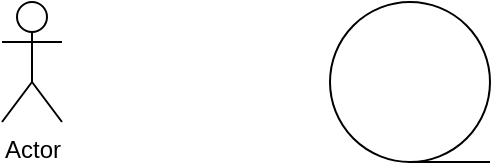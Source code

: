<mxfile version="24.4.0" type="device">
  <diagram name="Trang-1" id="wiVOsLggPC2GD6rUm_Qx">
    <mxGraphModel dx="1049" dy="570" grid="1" gridSize="10" guides="1" tooltips="1" connect="1" arrows="1" fold="1" page="1" pageScale="1" pageWidth="827" pageHeight="1169" math="0" shadow="0">
      <root>
        <mxCell id="0" />
        <mxCell id="1" parent="0" />
        <mxCell id="V_ViY8afsEqnoXQ-QSTU-1" value="Actor" style="shape=umlActor;verticalLabelPosition=bottom;verticalAlign=top;html=1;outlineConnect=0;" vertex="1" parent="1">
          <mxGeometry x="210" y="70" width="30" height="60" as="geometry" />
        </mxCell>
        <mxCell id="V_ViY8afsEqnoXQ-QSTU-2" value="" style="shape=tapeData;whiteSpace=wrap;html=1;perimeter=ellipsePerimeter;" vertex="1" parent="1">
          <mxGeometry x="374" y="70" width="80" height="80" as="geometry" />
        </mxCell>
      </root>
    </mxGraphModel>
  </diagram>
</mxfile>

